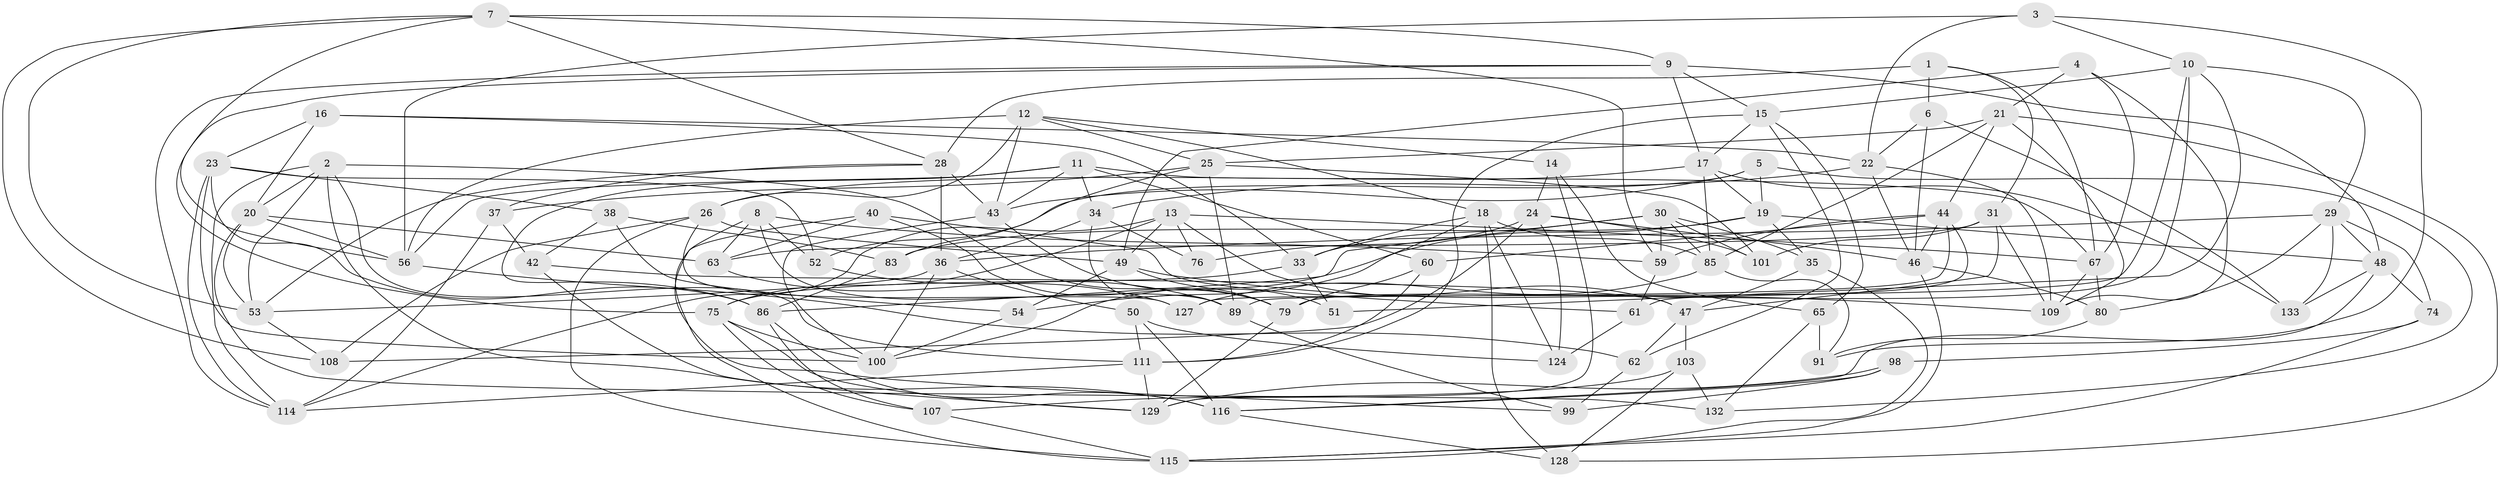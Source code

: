 // Generated by graph-tools (version 1.1) at 2025/52/02/27/25 19:52:30]
// undirected, 85 vertices, 215 edges
graph export_dot {
graph [start="1"]
  node [color=gray90,style=filled];
  1;
  2 [super="+64"];
  3;
  4;
  5;
  6;
  7 [super="+97"];
  8 [super="+68"];
  9 [super="+32"];
  10 [super="+57"];
  11 [super="+104"];
  12 [super="+27"];
  13 [super="+41"];
  14;
  15 [super="+82"];
  16;
  17 [super="+95"];
  18 [super="+84"];
  19 [super="+120"];
  20 [super="+94"];
  21 [super="+39"];
  22 [super="+118"];
  23 [super="+123"];
  24 [super="+73"];
  25 [super="+121"];
  26 [super="+88"];
  28 [super="+90"];
  29 [super="+126"];
  30 [super="+96"];
  31 [super="+70"];
  33 [super="+58"];
  34 [super="+55"];
  35;
  36 [super="+77"];
  37;
  38;
  40;
  42;
  43 [super="+45"];
  44 [super="+72"];
  46 [super="+106"];
  47 [super="+69"];
  48 [super="+112"];
  49 [super="+71"];
  50;
  51;
  52;
  53 [super="+130"];
  54;
  56 [super="+81"];
  59 [super="+78"];
  60;
  61;
  62;
  63 [super="+66"];
  65;
  67 [super="+105"];
  74;
  75 [super="+87"];
  76;
  79 [super="+102"];
  80;
  83;
  85 [super="+119"];
  86 [super="+92"];
  89 [super="+93"];
  91;
  98;
  99;
  100 [super="+125"];
  101;
  103;
  107;
  108;
  109 [super="+110"];
  111 [super="+113"];
  114 [super="+117"];
  115 [super="+134"];
  116 [super="+122"];
  124;
  127;
  128;
  129 [super="+131"];
  132;
  133;
  1 -- 31;
  1 -- 6;
  1 -- 67;
  1 -- 28;
  2 -- 20;
  2 -- 116;
  2 -- 53;
  2 -- 79;
  2 -- 114;
  2 -- 111;
  3 -- 91;
  3 -- 22;
  3 -- 10;
  3 -- 56;
  4 -- 109;
  4 -- 49;
  4 -- 67;
  4 -- 21;
  5 -- 19;
  5 -- 132;
  5 -- 52;
  5 -- 43;
  6 -- 133;
  6 -- 46;
  6 -- 22;
  7 -- 28;
  7 -- 108;
  7 -- 53;
  7 -- 56;
  7 -- 9;
  7 -- 59;
  8 -- 59 [weight=2];
  8 -- 99;
  8 -- 52;
  8 -- 63;
  8 -- 89;
  9 -- 75;
  9 -- 15;
  9 -- 17;
  9 -- 48;
  9 -- 114;
  10 -- 127;
  10 -- 29;
  10 -- 51;
  10 -- 79;
  10 -- 15;
  11 -- 34;
  11 -- 67;
  11 -- 43;
  11 -- 56;
  11 -- 60;
  11 -- 86;
  12 -- 14;
  12 -- 18;
  12 -- 43;
  12 -- 25;
  12 -- 26;
  12 -- 56;
  13 -- 114;
  13 -- 67;
  13 -- 76;
  13 -- 47;
  13 -- 49;
  13 -- 75;
  14 -- 65;
  14 -- 129;
  14 -- 24;
  15 -- 111;
  15 -- 62;
  15 -- 65;
  15 -- 17;
  16 -- 33;
  16 -- 20;
  16 -- 23;
  16 -- 22;
  17 -- 85;
  17 -- 26;
  17 -- 133;
  17 -- 19;
  18 -- 85;
  18 -- 128;
  18 -- 33;
  18 -- 124;
  18 -- 100;
  19 -- 35;
  19 -- 54;
  19 -- 48;
  19 -- 83;
  20 -- 132;
  20 -- 53;
  20 -- 63;
  20 -- 56;
  21 -- 128;
  21 -- 85;
  21 -- 25;
  21 -- 109;
  21 -- 44;
  22 -- 109;
  22 -- 46;
  22 -- 34;
  23 -- 86;
  23 -- 100;
  23 -- 52;
  23 -- 38;
  23 -- 114;
  24 -- 108;
  24 -- 76;
  24 -- 124;
  24 -- 101;
  24 -- 46;
  25 -- 83;
  25 -- 101;
  25 -- 37;
  25 -- 89;
  26 -- 49;
  26 -- 115;
  26 -- 108;
  26 -- 127;
  28 -- 53;
  28 -- 43;
  28 -- 37;
  28 -- 36;
  29 -- 80;
  29 -- 36;
  29 -- 74;
  29 -- 133;
  29 -- 48;
  30 -- 35;
  30 -- 101;
  30 -- 33;
  30 -- 86;
  30 -- 59;
  30 -- 85;
  31 -- 47;
  31 -- 109;
  31 -- 101;
  31 -- 63 [weight=2];
  33 -- 51 [weight=2];
  33 -- 75;
  34 -- 76 [weight=2];
  34 -- 89;
  34 -- 36;
  35 -- 115;
  35 -- 47;
  36 -- 53;
  36 -- 50;
  36 -- 100;
  37 -- 114;
  37 -- 42;
  38 -- 54;
  38 -- 42;
  38 -- 83;
  40 -- 115;
  40 -- 63;
  40 -- 61;
  40 -- 79;
  42 -- 47;
  42 -- 129;
  43 -- 51;
  43 -- 100;
  44 -- 60;
  44 -- 89;
  44 -- 61;
  44 -- 59;
  44 -- 46;
  46 -- 80;
  46 -- 115;
  47 -- 62;
  47 -- 103;
  48 -- 74;
  48 -- 133;
  48 -- 116;
  49 -- 109;
  49 -- 54;
  49 -- 79;
  50 -- 124;
  50 -- 116;
  50 -- 111;
  52 -- 89;
  53 -- 108;
  54 -- 100;
  56 -- 62;
  59 -- 61;
  60 -- 111;
  60 -- 79;
  61 -- 124;
  62 -- 99;
  63 -- 127;
  65 -- 91;
  65 -- 132;
  67 -- 80;
  67 -- 109;
  74 -- 98;
  74 -- 115;
  75 -- 100;
  75 -- 107;
  75 -- 129;
  79 -- 129;
  80 -- 91;
  83 -- 86;
  85 -- 91;
  85 -- 127;
  86 -- 116;
  86 -- 107;
  89 -- 99;
  98 -- 99;
  98 -- 129;
  98 -- 116;
  103 -- 128;
  103 -- 107;
  103 -- 132;
  107 -- 115;
  111 -- 114;
  111 -- 129;
  116 -- 128;
}
